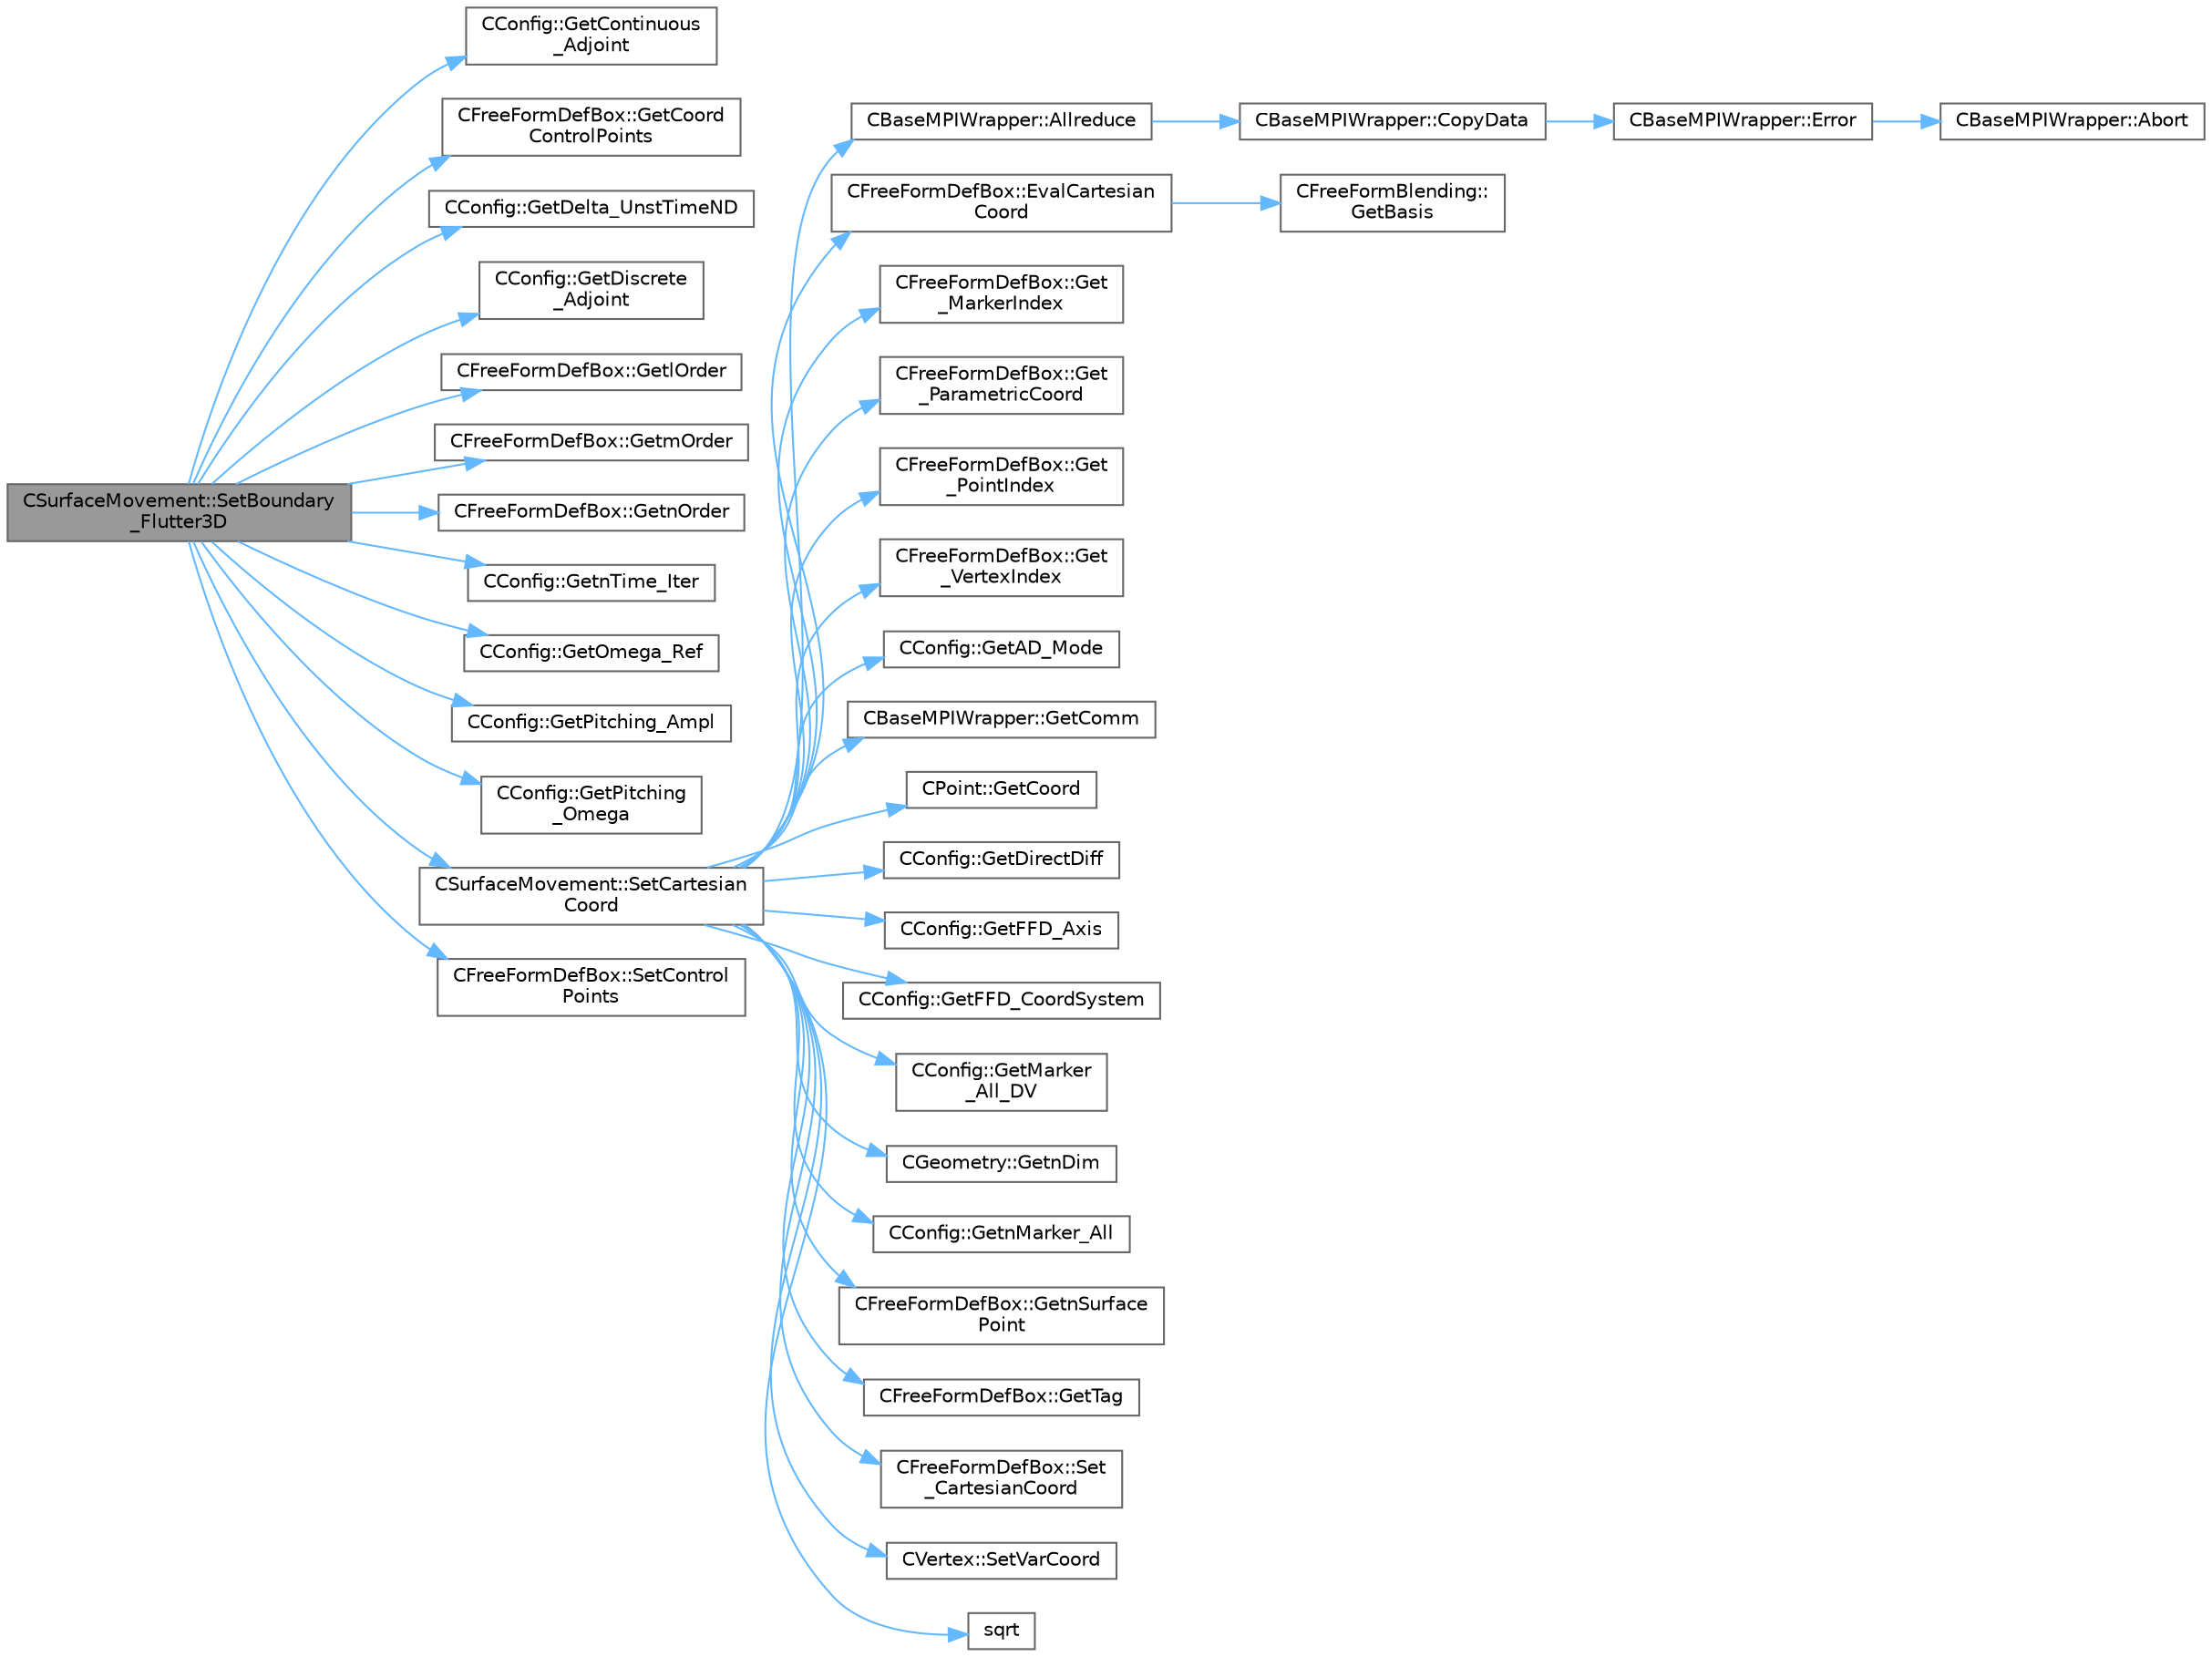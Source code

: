 digraph "CSurfaceMovement::SetBoundary_Flutter3D"
{
 // LATEX_PDF_SIZE
  bgcolor="transparent";
  edge [fontname=Helvetica,fontsize=10,labelfontname=Helvetica,labelfontsize=10];
  node [fontname=Helvetica,fontsize=10,shape=box,height=0.2,width=0.4];
  rankdir="LR";
  Node1 [id="Node000001",label="CSurfaceMovement::SetBoundary\l_Flutter3D",height=0.2,width=0.4,color="gray40", fillcolor="grey60", style="filled", fontcolor="black",tooltip="Deforms a 3-D flutter/pitching surface during an unsteady simulation."];
  Node1 -> Node2 [id="edge1_Node000001_Node000002",color="steelblue1",style="solid",tooltip=" "];
  Node2 [id="Node000002",label="CConfig::GetContinuous\l_Adjoint",height=0.2,width=0.4,color="grey40", fillcolor="white", style="filled",URL="$classCConfig.html#a1eb754aa86fb8154bc9eefea616b7cf9",tooltip="Determines if problem is adjoint."];
  Node1 -> Node3 [id="edge2_Node000001_Node000003",color="steelblue1",style="solid",tooltip=" "];
  Node3 [id="Node000003",label="CFreeFormDefBox::GetCoord\lControlPoints",height=0.2,width=0.4,color="grey40", fillcolor="white", style="filled",URL="$classCFreeFormDefBox.html#adb3d7bb2d7712898db89761304c4b74b",tooltip="Get the coordinates of the control point."];
  Node1 -> Node4 [id="edge3_Node000001_Node000004",color="steelblue1",style="solid",tooltip=" "];
  Node4 [id="Node000004",label="CConfig::GetDelta_UnstTimeND",height=0.2,width=0.4,color="grey40", fillcolor="white", style="filled",URL="$classCConfig.html#a0acfef8e480970316e9e672eacd59e9b",tooltip="If we are prforming an unsteady simulation, there is only one value of the time step for the complete..."];
  Node1 -> Node5 [id="edge4_Node000001_Node000005",color="steelblue1",style="solid",tooltip=" "];
  Node5 [id="Node000005",label="CConfig::GetDiscrete\l_Adjoint",height=0.2,width=0.4,color="grey40", fillcolor="white", style="filled",URL="$classCConfig.html#ab3928c4e6debcf50dcd0d38985f6980c",tooltip="Get the indicator whether we are solving an discrete adjoint problem."];
  Node1 -> Node6 [id="edge5_Node000001_Node000006",color="steelblue1",style="solid",tooltip=" "];
  Node6 [id="Node000006",label="CFreeFormDefBox::GetlOrder",height=0.2,width=0.4,color="grey40", fillcolor="white", style="filled",URL="$classCFreeFormDefBox.html#a5c25e21e5d9bf423df83c7b55a7b665c",tooltip="Get the order in the l direction of the FFD FFDBox."];
  Node1 -> Node7 [id="edge6_Node000001_Node000007",color="steelblue1",style="solid",tooltip=" "];
  Node7 [id="Node000007",label="CFreeFormDefBox::GetmOrder",height=0.2,width=0.4,color="grey40", fillcolor="white", style="filled",URL="$classCFreeFormDefBox.html#aa0d7554ac35b3eb646bcf092cf74ca45",tooltip="Get the order in the m direction of the FFD FFDBox."];
  Node1 -> Node8 [id="edge7_Node000001_Node000008",color="steelblue1",style="solid",tooltip=" "];
  Node8 [id="Node000008",label="CFreeFormDefBox::GetnOrder",height=0.2,width=0.4,color="grey40", fillcolor="white", style="filled",URL="$classCFreeFormDefBox.html#a93a86fabec8b4358fc2bb5d97c9ae0ad",tooltip="Get the order in the n direction of the FFD FFDBox."];
  Node1 -> Node9 [id="edge8_Node000001_Node000009",color="steelblue1",style="solid",tooltip=" "];
  Node9 [id="Node000009",label="CConfig::GetnTime_Iter",height=0.2,width=0.4,color="grey40", fillcolor="white", style="filled",URL="$classCConfig.html#a22b101932c391aea5173975130f488fd",tooltip="Get the number of time iterations."];
  Node1 -> Node10 [id="edge9_Node000001_Node000010",color="steelblue1",style="solid",tooltip=" "];
  Node10 [id="Node000010",label="CConfig::GetOmega_Ref",height=0.2,width=0.4,color="grey40", fillcolor="white", style="filled",URL="$classCConfig.html#ab3ab2f06b6d038aea73beed05cd13448",tooltip="Get the value of the reference angular velocity for non-dimensionalization."];
  Node1 -> Node11 [id="edge10_Node000001_Node000011",color="steelblue1",style="solid",tooltip=" "];
  Node11 [id="Node000011",label="CConfig::GetPitching_Ampl",height=0.2,width=0.4,color="grey40", fillcolor="white", style="filled",URL="$classCConfig.html#a2f5f72ef9dda09b4a4be061731340611",tooltip="Get the pitching amplitude of the mesh."];
  Node1 -> Node12 [id="edge11_Node000001_Node000012",color="steelblue1",style="solid",tooltip=" "];
  Node12 [id="Node000012",label="CConfig::GetPitching\l_Omega",height=0.2,width=0.4,color="grey40", fillcolor="white", style="filled",URL="$classCConfig.html#ab4cdfd7690d46e37b6e0c2af93329033",tooltip="Get the pitching rate of the mesh."];
  Node1 -> Node13 [id="edge12_Node000001_Node000013",color="steelblue1",style="solid",tooltip=" "];
  Node13 [id="Node000013",label="CSurfaceMovement::SetCartesian\lCoord",height=0.2,width=0.4,color="grey40", fillcolor="white", style="filled",URL="$classCSurfaceMovement.html#a98df1fef0356600c1ab2df88dba24113",tooltip="Recompute the cartesian coordinates using the control points position."];
  Node13 -> Node14 [id="edge13_Node000013_Node000014",color="steelblue1",style="solid",tooltip=" "];
  Node14 [id="Node000014",label="CBaseMPIWrapper::Allreduce",height=0.2,width=0.4,color="grey40", fillcolor="white", style="filled",URL="$classCBaseMPIWrapper.html#a381d4b3738c09d92ee1ae9f89715b541",tooltip=" "];
  Node14 -> Node15 [id="edge14_Node000014_Node000015",color="steelblue1",style="solid",tooltip=" "];
  Node15 [id="Node000015",label="CBaseMPIWrapper::CopyData",height=0.2,width=0.4,color="grey40", fillcolor="white", style="filled",URL="$classCBaseMPIWrapper.html#a3c28692a4cab67ad0f81d18273db3d23",tooltip=" "];
  Node15 -> Node16 [id="edge15_Node000015_Node000016",color="steelblue1",style="solid",tooltip=" "];
  Node16 [id="Node000016",label="CBaseMPIWrapper::Error",height=0.2,width=0.4,color="grey40", fillcolor="white", style="filled",URL="$classCBaseMPIWrapper.html#a04457c47629bda56704e6a8804833eeb",tooltip=" "];
  Node16 -> Node17 [id="edge16_Node000016_Node000017",color="steelblue1",style="solid",tooltip=" "];
  Node17 [id="Node000017",label="CBaseMPIWrapper::Abort",height=0.2,width=0.4,color="grey40", fillcolor="white", style="filled",URL="$classCBaseMPIWrapper.html#af7297d861dca86b45cf561b6ab642e8f",tooltip=" "];
  Node13 -> Node18 [id="edge17_Node000013_Node000018",color="steelblue1",style="solid",tooltip=" "];
  Node18 [id="Node000018",label="CFreeFormDefBox::EvalCartesian\lCoord",height=0.2,width=0.4,color="grey40", fillcolor="white", style="filled",URL="$classCFreeFormDefBox.html#aad58c85ea55b39abee832bd35ecf78a0",tooltip="Here we take the parametric coords of a point in the box and we convert them to the physical cartesia..."];
  Node18 -> Node19 [id="edge18_Node000018_Node000019",color="steelblue1",style="solid",tooltip=" "];
  Node19 [id="Node000019",label="CFreeFormBlending::\lGetBasis",height=0.2,width=0.4,color="grey40", fillcolor="white", style="filled",URL="$classCFreeFormBlending.html#af0a4fdbd82a80ed3128528d2289db75f",tooltip="A pure virtual member."];
  Node13 -> Node20 [id="edge19_Node000013_Node000020",color="steelblue1",style="solid",tooltip=" "];
  Node20 [id="Node000020",label="CFreeFormDefBox::Get\l_MarkerIndex",height=0.2,width=0.4,color="grey40", fillcolor="white", style="filled",URL="$classCFreeFormDefBox.html#af241edf48272e787252ce722b6633c2a",tooltip="Get index of the marker."];
  Node13 -> Node21 [id="edge20_Node000013_Node000021",color="steelblue1",style="solid",tooltip=" "];
  Node21 [id="Node000021",label="CFreeFormDefBox::Get\l_ParametricCoord",height=0.2,width=0.4,color="grey40", fillcolor="white", style="filled",URL="$classCFreeFormDefBox.html#a28c012a979fa19c9facdd10a9500ed18",tooltip="Get parametric coordinates."];
  Node13 -> Node22 [id="edge21_Node000013_Node000022",color="steelblue1",style="solid",tooltip=" "];
  Node22 [id="Node000022",label="CFreeFormDefBox::Get\l_PointIndex",height=0.2,width=0.4,color="grey40", fillcolor="white", style="filled",URL="$classCFreeFormDefBox.html#a03c4aa0f3256bf75bf04f47ce79b5477",tooltip="Get index of the point."];
  Node13 -> Node23 [id="edge22_Node000013_Node000023",color="steelblue1",style="solid",tooltip=" "];
  Node23 [id="Node000023",label="CFreeFormDefBox::Get\l_VertexIndex",height=0.2,width=0.4,color="grey40", fillcolor="white", style="filled",URL="$classCFreeFormDefBox.html#a2b60942fa6b28c91badaca6024a18653",tooltip="Get index of the marker."];
  Node13 -> Node24 [id="edge23_Node000013_Node000024",color="steelblue1",style="solid",tooltip=" "];
  Node24 [id="Node000024",label="CConfig::GetAD_Mode",height=0.2,width=0.4,color="grey40", fillcolor="white", style="filled",URL="$classCConfig.html#af8e6e8fe7e504ccbd797b9080033897b",tooltip="Get the AD support."];
  Node13 -> Node25 [id="edge24_Node000013_Node000025",color="steelblue1",style="solid",tooltip=" "];
  Node25 [id="Node000025",label="CBaseMPIWrapper::GetComm",height=0.2,width=0.4,color="grey40", fillcolor="white", style="filled",URL="$classCBaseMPIWrapper.html#a8154391fc3522954802889d81d4ef5da",tooltip=" "];
  Node13 -> Node26 [id="edge25_Node000013_Node000026",color="steelblue1",style="solid",tooltip=" "];
  Node26 [id="Node000026",label="CPoint::GetCoord",height=0.2,width=0.4,color="grey40", fillcolor="white", style="filled",URL="$classCPoint.html#ab16c29dd03911529cd73bf467c313179",tooltip="Get the coordinates dor the control volume."];
  Node13 -> Node27 [id="edge26_Node000013_Node000027",color="steelblue1",style="solid",tooltip=" "];
  Node27 [id="Node000027",label="CConfig::GetDirectDiff",height=0.2,width=0.4,color="grey40", fillcolor="white", style="filled",URL="$classCConfig.html#a1756760d4a98f886411a703d71bda3f2",tooltip="Get the direct differentation method."];
  Node13 -> Node28 [id="edge27_Node000013_Node000028",color="steelblue1",style="solid",tooltip=" "];
  Node28 [id="Node000028",label="CConfig::GetFFD_Axis",height=0.2,width=0.4,color="grey40", fillcolor="white", style="filled",URL="$classCConfig.html#aee960e865ec9805de750956062329d04",tooltip="Get the value of the vector that connects the cartesian axis with a sherical or cylindrical one."];
  Node13 -> Node29 [id="edge28_Node000013_Node000029",color="steelblue1",style="solid",tooltip=" "];
  Node29 [id="Node000029",label="CConfig::GetFFD_CoordSystem",height=0.2,width=0.4,color="grey40", fillcolor="white", style="filled",URL="$classCConfig.html#a021684afea5232355bfac7c66291f745",tooltip="Get the coordinate system that we are going to use to define the FFD."];
  Node13 -> Node30 [id="edge29_Node000013_Node000030",color="steelblue1",style="solid",tooltip=" "];
  Node30 [id="Node000030",label="CConfig::GetMarker\l_All_DV",height=0.2,width=0.4,color="grey40", fillcolor="white", style="filled",URL="$classCConfig.html#aaae83227f09eb4581bd01093377240be",tooltip="Get the DV information for a marker val_marker."];
  Node13 -> Node31 [id="edge30_Node000013_Node000031",color="steelblue1",style="solid",tooltip=" "];
  Node31 [id="Node000031",label="CGeometry::GetnDim",height=0.2,width=0.4,color="grey40", fillcolor="white", style="filled",URL="$classCGeometry.html#ace7f7fe876f629f5bd5f92d4805a1a4b",tooltip="Get number of coordinates."];
  Node13 -> Node32 [id="edge31_Node000013_Node000032",color="steelblue1",style="solid",tooltip=" "];
  Node32 [id="Node000032",label="CConfig::GetnMarker_All",height=0.2,width=0.4,color="grey40", fillcolor="white", style="filled",URL="$classCConfig.html#a459dee039e618d21a5d78db61c221240",tooltip="Get the total number of boundary markers of the local process including send/receive domains."];
  Node13 -> Node33 [id="edge32_Node000013_Node000033",color="steelblue1",style="solid",tooltip=" "];
  Node33 [id="Node000033",label="CFreeFormDefBox::GetnSurface\lPoint",height=0.2,width=0.4,color="grey40", fillcolor="white", style="filled",URL="$classCFreeFormDefBox.html#ab96e95d88db138363dea4b458bce8d82",tooltip="Get number of surface points."];
  Node13 -> Node34 [id="edge33_Node000013_Node000034",color="steelblue1",style="solid",tooltip=" "];
  Node34 [id="Node000034",label="CFreeFormDefBox::GetTag",height=0.2,width=0.4,color="grey40", fillcolor="white", style="filled",URL="$classCFreeFormDefBox.html#a7d9080bb108f0ac61c53b24f031f1f86",tooltip="Get the tag that identify a FFDBox."];
  Node13 -> Node35 [id="edge34_Node000013_Node000035",color="steelblue1",style="solid",tooltip=" "];
  Node35 [id="Node000035",label="CFreeFormDefBox::Set\l_CartesianCoord",height=0.2,width=0.4,color="grey40", fillcolor="white", style="filled",URL="$classCFreeFormDefBox.html#af63a3730adc26f88b0347a1a3ec6e2ed",tooltip="Add to the vector of cartesian coordinates a new coordinate."];
  Node13 -> Node36 [id="edge35_Node000013_Node000036",color="steelblue1",style="solid",tooltip=" "];
  Node36 [id="Node000036",label="CVertex::SetVarCoord",height=0.2,width=0.4,color="grey40", fillcolor="white", style="filled",URL="$classCVertex.html#ab705d7477e40e6291d9633dcf8fa5ef3",tooltip="Set the value of the coordinate variation due to a surface modification."];
  Node13 -> Node37 [id="edge36_Node000013_Node000037",color="steelblue1",style="solid",tooltip=" "];
  Node37 [id="Node000037",label="sqrt",height=0.2,width=0.4,color="grey40", fillcolor="white", style="filled",URL="$group__SIMD.html#ga54a1925ab40fb4249ea255072520de35",tooltip=" "];
  Node1 -> Node38 [id="edge37_Node000001_Node000038",color="steelblue1",style="solid",tooltip=" "];
  Node38 [id="Node000038",label="CFreeFormDefBox::SetControl\lPoints",height=0.2,width=0.4,color="grey40", fillcolor="white", style="filled",URL="$classCFreeFormDefBox.html#abee73537bc43cee2a663ef3597be7c51",tooltip="Set the new value of the coordinates of the control points."];
}
